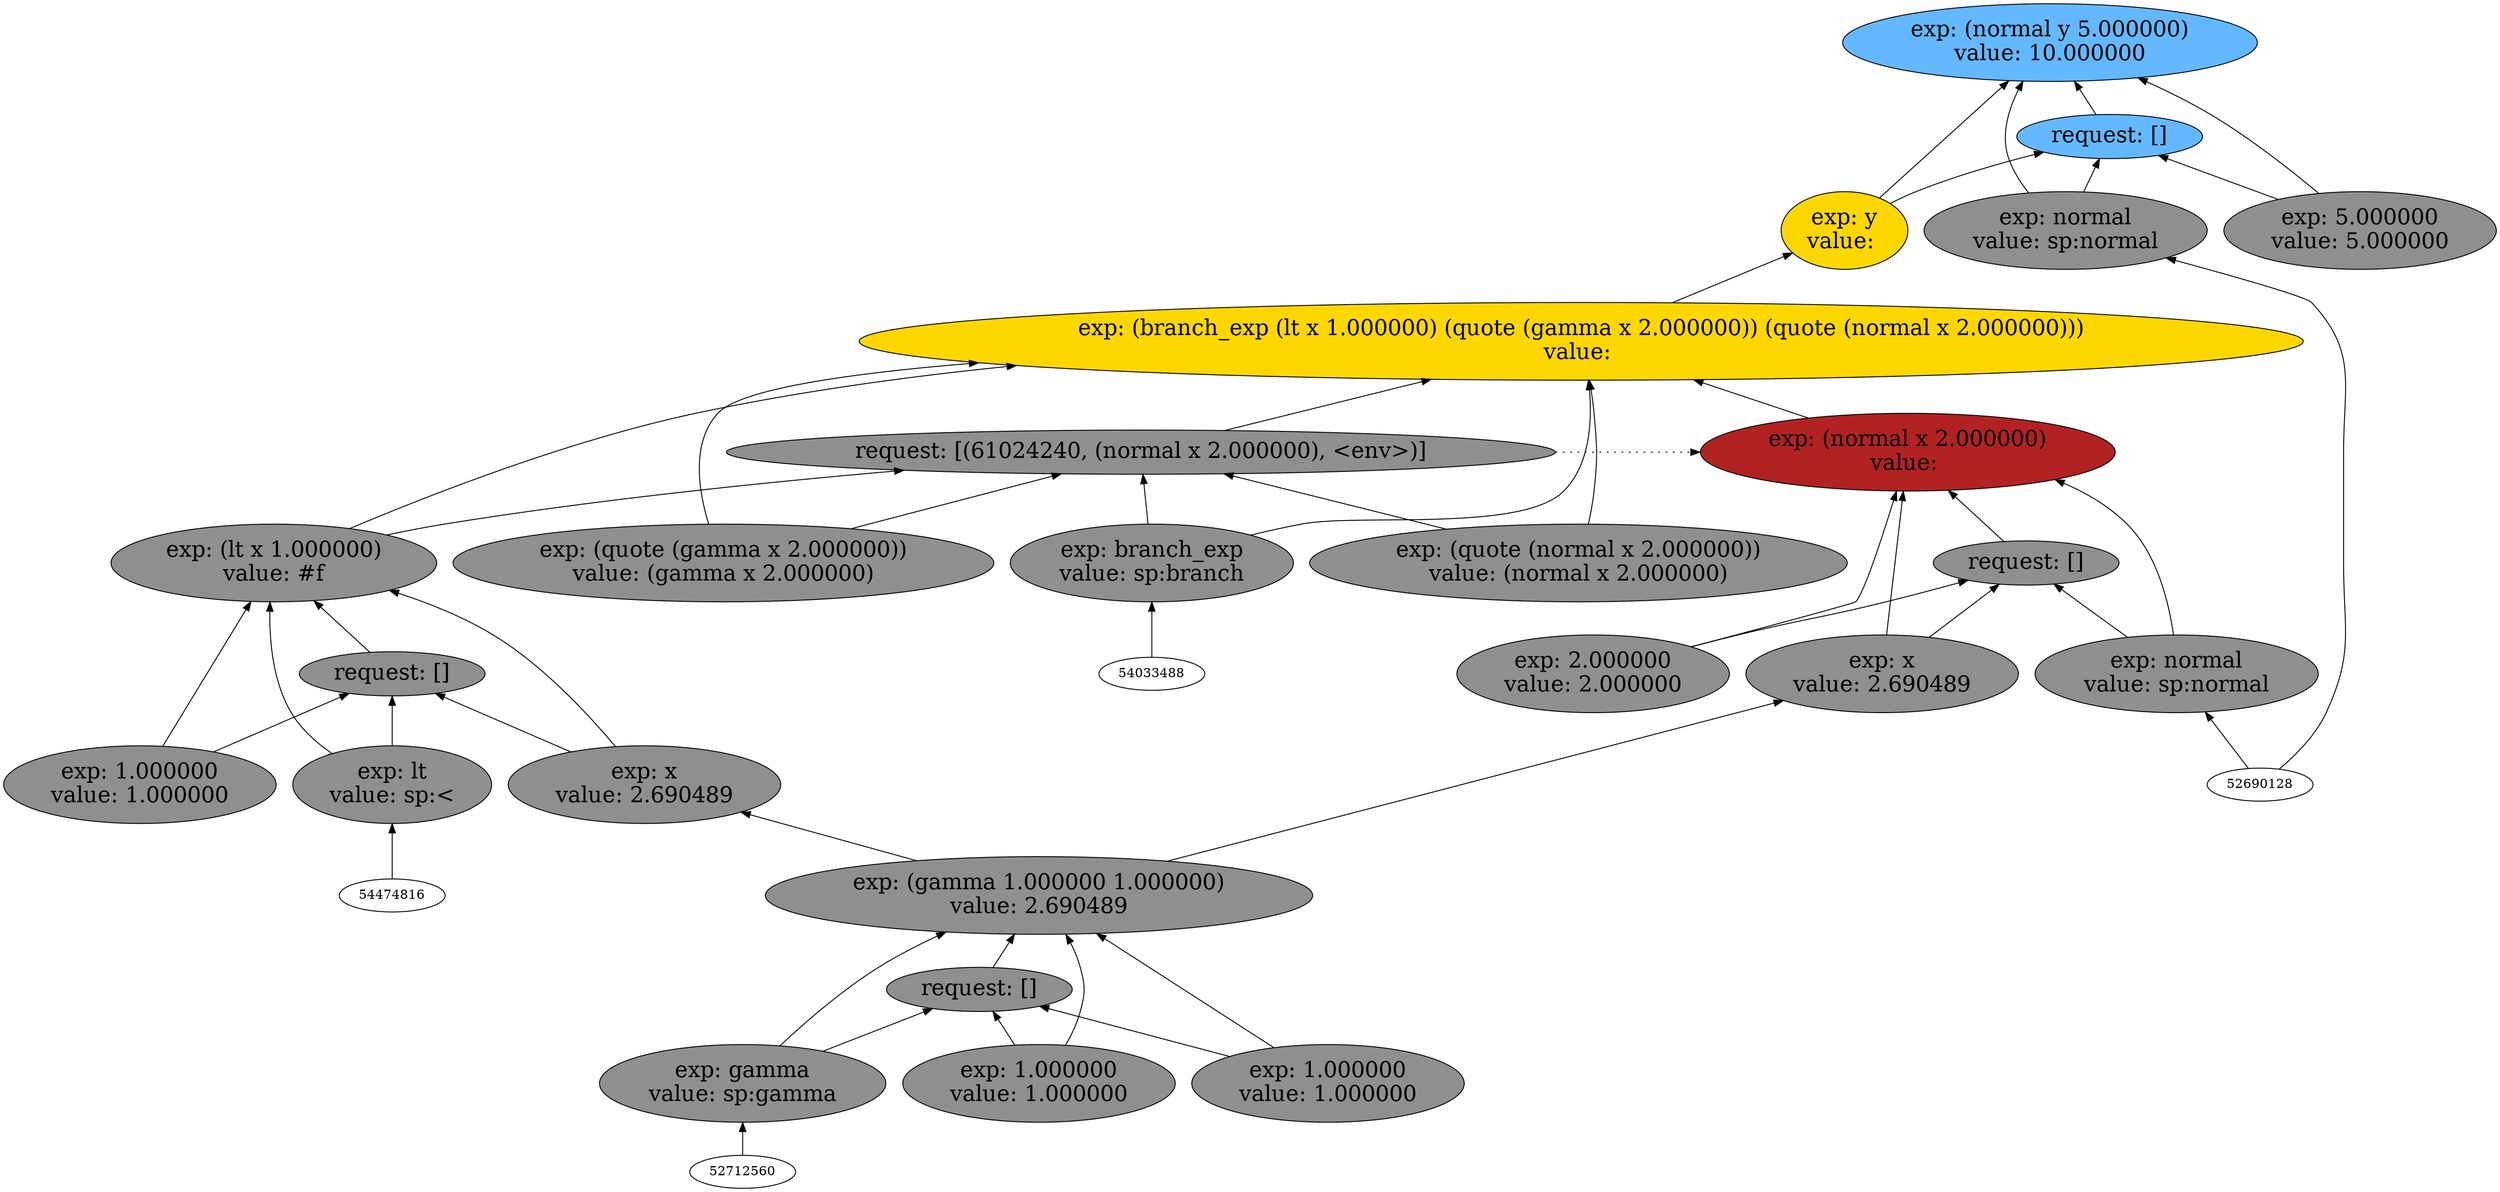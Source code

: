 digraph {
rankdir=BT
fontsize=24
subgraph clster1 {
label="Venture Families"
subgraph clster2 {
label="1"
"60032512"["fillcolor"="grey56" "fontsize"="24" "label"="exp: (gamma 1.000000 1.000000)\nvalue: 2.690489" "shape"="ellipse" "style"="filled" ]
"59581664"["fillcolor"="grey56" "fontsize"="24" "label"="request: []" "shape"="ellipse" "style"="filled" ]
"60730192"["fillcolor"="grey56" "fontsize"="24" "label"="exp: gamma\nvalue: sp:gamma" "shape"="ellipse" "style"="filled" ]
"58687760"["fillcolor"="grey56" "fontsize"="24" "label"="exp: 1.000000\nvalue: 1.000000" "shape"="ellipse" "style"="filled" ]
"59543920"["fillcolor"="grey56" "fontsize"="24" "label"="exp: 1.000000\nvalue: 1.000000" "shape"="ellipse" "style"="filled" ]
}

subgraph clster3 {
label="2"
"58863744"["fillcolor"="gold" "fontsize"="24" "label"="exp: (branch_exp (lt x 1.000000) (quote (gamma x 2.000000)) (quote (normal x 2.000000)))\nvalue: " "shape"="ellipse" "style"="filled" ]
"61024240"["fillcolor"="grey56" "fontsize"="24" "label"="request: [(61024240, (normal x 2.000000), <env>)]" "shape"="ellipse" "style"="filled" ]
"58995920"["fillcolor"="grey56" "fontsize"="24" "label"="exp: branch_exp\nvalue: sp:branch" "shape"="ellipse" "style"="filled" ]
"58799440"["fillcolor"="grey56" "fontsize"="24" "label"="exp: (lt x 1.000000)\nvalue: #f" "shape"="ellipse" "style"="filled" ]
"58598656"["fillcolor"="grey56" "fontsize"="24" "label"="request: []" "shape"="ellipse" "style"="filled" ]
"58682784"["fillcolor"="grey56" "fontsize"="24" "label"="exp: lt\nvalue: sp:<" "shape"="ellipse" "style"="filled" ]
"58846304"["fillcolor"="grey56" "fontsize"="24" "label"="exp: x\nvalue: 2.690489" "shape"="ellipse" "style"="filled" ]
"59036848"["fillcolor"="grey56" "fontsize"="24" "label"="exp: 1.000000\nvalue: 1.000000" "shape"="ellipse" "style"="filled" ]
"58570656"["fillcolor"="grey56" "fontsize"="24" "label"="exp: (quote (gamma x 2.000000))\nvalue: (gamma x 2.000000)" "shape"="ellipse" "style"="filled" ]
"59044160"["fillcolor"="grey56" "fontsize"="24" "label"="exp: (quote (normal x 2.000000))\nvalue: (normal x 2.000000)" "shape"="ellipse" "style"="filled" ]
}

subgraph clster4 {
label="3"
"59642864"["fillcolor"="steelblue1" "fontsize"="24" "label"="exp: (normal y 5.000000)\nvalue: 10.000000" "shape"="ellipse" "style"="filled" ]
"59605120"["fillcolor"="steelblue1" "fontsize"="24" "label"="request: []" "shape"="ellipse" "style"="filled" ]
"59680608"["fillcolor"="grey56" "fontsize"="24" "label"="exp: normal\nvalue: sp:normal" "shape"="ellipse" "style"="filled" ]
"59718352"["fillcolor"="gold" "fontsize"="24" "label"="exp: y\nvalue: " "shape"="ellipse" "style"="filled" ]
"59756096"["fillcolor"="grey56" "fontsize"="24" "label"="exp: 5.000000\nvalue: 5.000000" "shape"="ellipse" "style"="filled" ]
}

}

subgraph clster5 {
label=""
"59392624"["fillcolor"="firebrick" "fontsize"="24" "label"="exp: (normal x 2.000000)\nvalue: " "shape"="ellipse" "style"="filled" ]
"59356448"["fillcolor"="grey56" "fontsize"="24" "label"="request: []" "shape"="ellipse" "style"="filled" ]
"59443824"["fillcolor"="grey56" "fontsize"="24" "label"="exp: normal\nvalue: sp:normal" "shape"="ellipse" "style"="filled" ]
"59480000"["fillcolor"="grey56" "fontsize"="24" "label"="exp: x\nvalue: 2.690489" "shape"="ellipse" "style"="filled" ]
"59531200"["fillcolor"="grey56" "fontsize"="24" "label"="exp: 2.000000\nvalue: 2.000000" "shape"="ellipse" "style"="filled" ]
}

"58995920" -> "58863744"["arrowhead"="normal" "color"="black" "constraint"="true" "style"="solid" ]
"58995920" -> "61024240"["arrowhead"="normal" "color"="black" "constraint"="true" "style"="solid" ]
"54033488" -> "58995920"["arrowhead"="normal" "color"="black" "constraint"="true" "style"="solid" ]
"58799440" -> "58863744"["arrowhead"="normal" "color"="black" "constraint"="true" "style"="solid" ]
"58799440" -> "61024240"["arrowhead"="normal" "color"="black" "constraint"="true" "style"="solid" ]
"58682784" -> "58799440"["arrowhead"="normal" "color"="black" "constraint"="true" "style"="solid" ]
"58682784" -> "58598656"["arrowhead"="normal" "color"="black" "constraint"="true" "style"="solid" ]
"54474816" -> "58682784"["arrowhead"="normal" "color"="black" "constraint"="true" "style"="solid" ]
"58846304" -> "58799440"["arrowhead"="normal" "color"="black" "constraint"="true" "style"="solid" ]
"58846304" -> "58598656"["arrowhead"="normal" "color"="black" "constraint"="true" "style"="solid" ]
"60032512" -> "58846304"["arrowhead"="normal" "color"="black" "constraint"="true" "style"="solid" ]
"59036848" -> "58799440"["arrowhead"="normal" "color"="black" "constraint"="true" "style"="solid" ]
"59036848" -> "58598656"["arrowhead"="normal" "color"="black" "constraint"="true" "style"="solid" ]
"58598656" -> "58799440"["arrowhead"="normal" "color"="black" "constraint"="true" "style"="solid" ]
"58570656" -> "58863744"["arrowhead"="normal" "color"="black" "constraint"="true" "style"="solid" ]
"58570656" -> "61024240"["arrowhead"="normal" "color"="black" "constraint"="true" "style"="solid" ]
"59044160" -> "58863744"["arrowhead"="normal" "color"="black" "constraint"="true" "style"="solid" ]
"59044160" -> "61024240"["arrowhead"="normal" "color"="black" "constraint"="true" "style"="solid" ]
"61024240" -> "58863744"["arrowhead"="normal" "color"="black" "constraint"="true" "style"="solid" ]
"59392624" -> "58863744"["arrowhead"="normal" "color"="black" "constraint"="true" "style"="solid" ]
"61024240" -> "59392624"["arrowhead"="normal" "color"="black" "constraint"="false" "style"="dotted" ]
"59443824" -> "59392624"["arrowhead"="normal" "color"="black" "constraint"="true" "style"="solid" ]
"59443824" -> "59356448"["arrowhead"="normal" "color"="black" "constraint"="true" "style"="solid" ]
"52690128" -> "59443824"["arrowhead"="normal" "color"="black" "constraint"="true" "style"="solid" ]
"59480000" -> "59392624"["arrowhead"="normal" "color"="black" "constraint"="true" "style"="solid" ]
"59480000" -> "59356448"["arrowhead"="normal" "color"="black" "constraint"="true" "style"="solid" ]
"60032512" -> "59480000"["arrowhead"="normal" "color"="black" "constraint"="true" "style"="solid" ]
"59531200" -> "59392624"["arrowhead"="normal" "color"="black" "constraint"="true" "style"="solid" ]
"59531200" -> "59356448"["arrowhead"="normal" "color"="black" "constraint"="true" "style"="solid" ]
"59356448" -> "59392624"["arrowhead"="normal" "color"="black" "constraint"="true" "style"="solid" ]
"59680608" -> "59642864"["arrowhead"="normal" "color"="black" "constraint"="true" "style"="solid" ]
"59680608" -> "59605120"["arrowhead"="normal" "color"="black" "constraint"="true" "style"="solid" ]
"52690128" -> "59680608"["arrowhead"="normal" "color"="black" "constraint"="true" "style"="solid" ]
"59718352" -> "59642864"["arrowhead"="normal" "color"="black" "constraint"="true" "style"="solid" ]
"59718352" -> "59605120"["arrowhead"="normal" "color"="black" "constraint"="true" "style"="solid" ]
"58863744" -> "59718352"["arrowhead"="normal" "color"="black" "constraint"="true" "style"="solid" ]
"59756096" -> "59642864"["arrowhead"="normal" "color"="black" "constraint"="true" "style"="solid" ]
"59756096" -> "59605120"["arrowhead"="normal" "color"="black" "constraint"="true" "style"="solid" ]
"59605120" -> "59642864"["arrowhead"="normal" "color"="black" "constraint"="true" "style"="solid" ]
"60730192" -> "60032512"["arrowhead"="normal" "color"="black" "constraint"="true" "style"="solid" ]
"60730192" -> "59581664"["arrowhead"="normal" "color"="black" "constraint"="true" "style"="solid" ]
"52712560" -> "60730192"["arrowhead"="normal" "color"="black" "constraint"="true" "style"="solid" ]
"58687760" -> "60032512"["arrowhead"="normal" "color"="black" "constraint"="true" "style"="solid" ]
"58687760" -> "59581664"["arrowhead"="normal" "color"="black" "constraint"="true" "style"="solid" ]
"59543920" -> "60032512"["arrowhead"="normal" "color"="black" "constraint"="true" "style"="solid" ]
"59543920" -> "59581664"["arrowhead"="normal" "color"="black" "constraint"="true" "style"="solid" ]
"59581664" -> "60032512"["arrowhead"="normal" "color"="black" "constraint"="true" "style"="solid" ]

}